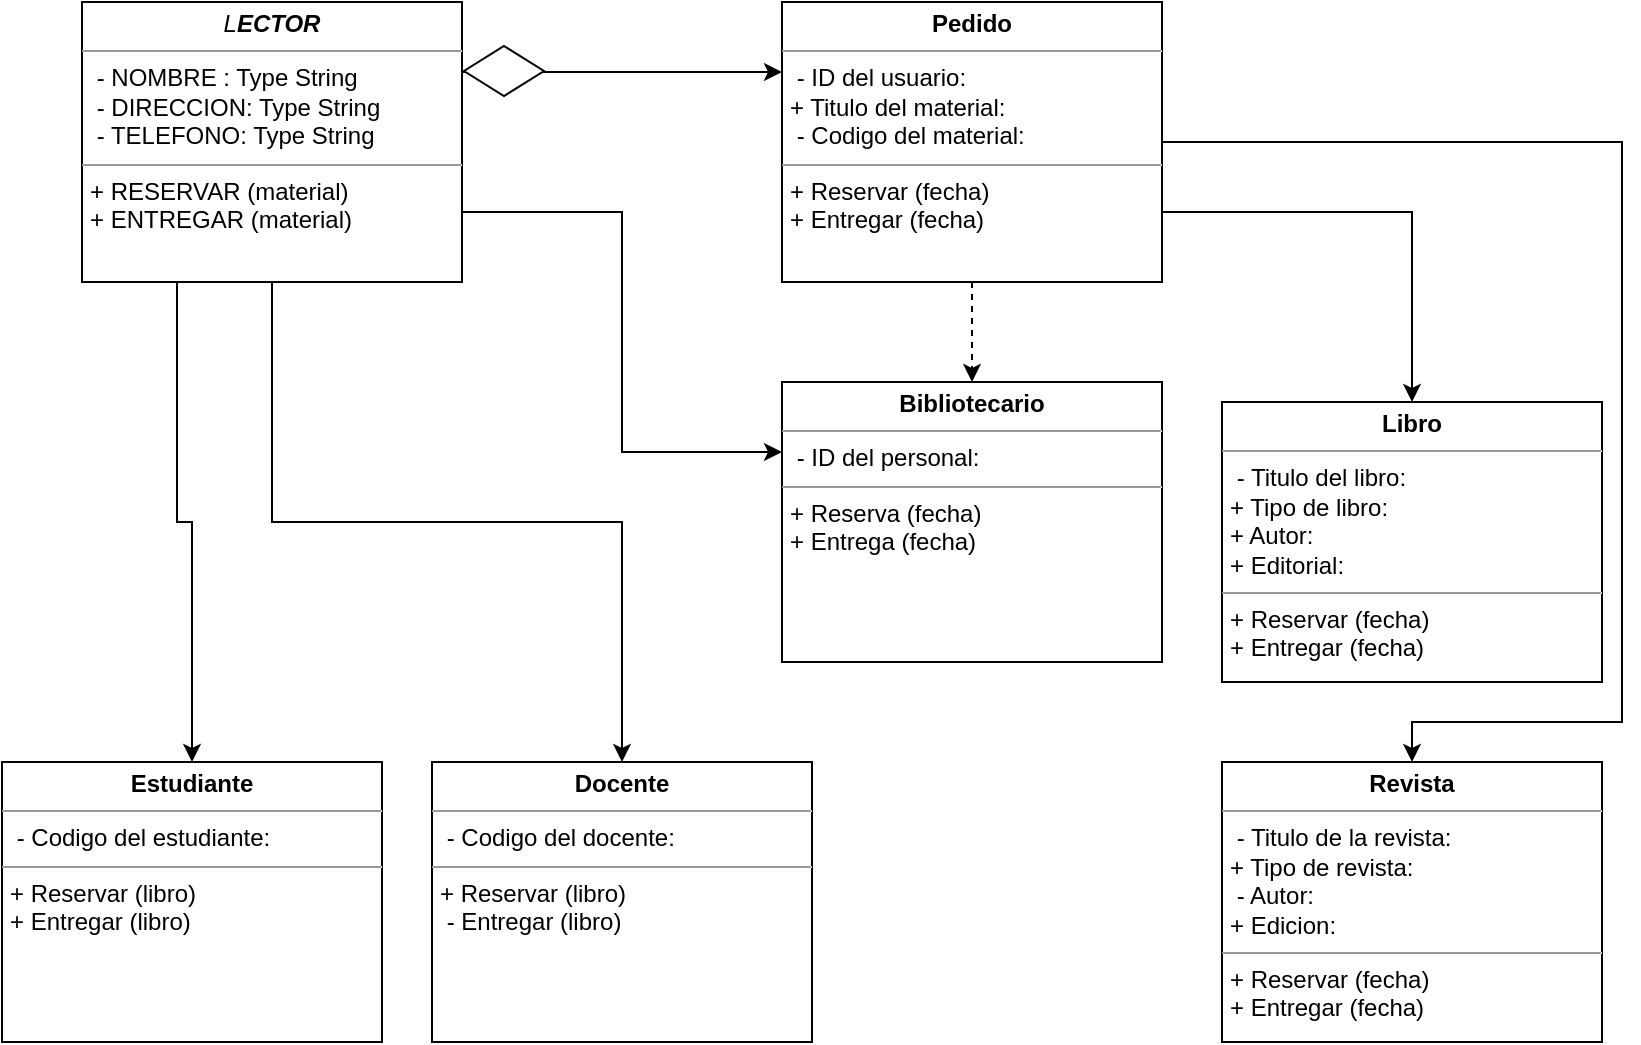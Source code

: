 <mxfile version="24.3.1" type="github">
  <diagram name="Page-1" id="c4acf3e9-155e-7222-9cf6-157b1a14988f">
    <mxGraphModel dx="992" dy="542" grid="1" gridSize="10" guides="1" tooltips="1" connect="1" arrows="1" fold="1" page="1" pageScale="1" pageWidth="850" pageHeight="1100" background="none" math="0" shadow="0">
      <root>
        <mxCell id="0" />
        <mxCell id="1" parent="0" />
        <mxCell id="i1IxZSkifvldB-vb_j6R-9" style="edgeStyle=orthogonalEdgeStyle;rounded=0;orthogonalLoop=1;jettySize=auto;html=1;exitX=0.5;exitY=1;exitDx=0;exitDy=0;entryX=0.5;entryY=0;entryDx=0;entryDy=0;dashed=1;" edge="1" parent="1" source="5d2195bd80daf111-15" target="5d2195bd80daf111-19">
          <mxGeometry relative="1" as="geometry" />
        </mxCell>
        <mxCell id="i1IxZSkifvldB-vb_j6R-10" style="edgeStyle=orthogonalEdgeStyle;rounded=0;orthogonalLoop=1;jettySize=auto;html=1;exitX=1;exitY=0.75;exitDx=0;exitDy=0;entryX=0.5;entryY=0;entryDx=0;entryDy=0;" edge="1" parent="1" source="5d2195bd80daf111-15" target="i1IxZSkifvldB-vb_j6R-2">
          <mxGeometry relative="1" as="geometry" />
        </mxCell>
        <mxCell id="i1IxZSkifvldB-vb_j6R-11" style="edgeStyle=orthogonalEdgeStyle;rounded=0;orthogonalLoop=1;jettySize=auto;html=1;exitX=1;exitY=0.5;exitDx=0;exitDy=0;entryX=0.5;entryY=0;entryDx=0;entryDy=0;" edge="1" parent="1" source="5d2195bd80daf111-15" target="i1IxZSkifvldB-vb_j6R-1">
          <mxGeometry relative="1" as="geometry">
            <Array as="points">
              <mxPoint x="830" y="120" />
              <mxPoint x="830" y="410" />
              <mxPoint x="725" y="410" />
            </Array>
          </mxGeometry>
        </mxCell>
        <mxCell id="5d2195bd80daf111-15" value="&lt;p style=&quot;margin:0px;margin-top:4px;text-align:center;&quot;&gt;&lt;b&gt;Pedido&lt;/b&gt;&lt;/p&gt;&lt;hr size=&quot;1&quot;&gt;&lt;p style=&quot;margin:0px;margin-left:4px;&quot;&gt;&amp;nbsp;- ID del usuario:&amp;nbsp;&lt;br&gt;+ Titulo del material:&lt;/p&gt;&lt;p style=&quot;margin:0px;margin-left:4px;&quot;&gt;&amp;nbsp;- Codigo del material:&lt;/p&gt;&lt;hr size=&quot;1&quot;&gt;&lt;p style=&quot;margin:0px;margin-left:4px;&quot;&gt;+ Reservar (fecha)&lt;br&gt;+ Entregar (fecha)&lt;/p&gt;" style="verticalAlign=top;align=left;overflow=fill;fontSize=12;fontFamily=Helvetica;html=1;rounded=0;shadow=0;comic=0;labelBackgroundColor=none;strokeWidth=1" parent="1" vertex="1">
          <mxGeometry x="410" y="50" width="190" height="140" as="geometry" />
        </mxCell>
        <mxCell id="i1IxZSkifvldB-vb_j6R-5" style="edgeStyle=orthogonalEdgeStyle;rounded=0;orthogonalLoop=1;jettySize=auto;html=1;exitX=0.25;exitY=1;exitDx=0;exitDy=0;entryX=0.5;entryY=0;entryDx=0;entryDy=0;" edge="1" parent="1" source="5d2195bd80daf111-18" target="i1IxZSkifvldB-vb_j6R-3">
          <mxGeometry relative="1" as="geometry" />
        </mxCell>
        <mxCell id="i1IxZSkifvldB-vb_j6R-6" style="edgeStyle=orthogonalEdgeStyle;rounded=0;orthogonalLoop=1;jettySize=auto;html=1;exitX=0.5;exitY=1;exitDx=0;exitDy=0;entryX=0.5;entryY=0;entryDx=0;entryDy=0;" edge="1" parent="1" source="5d2195bd80daf111-18" target="i1IxZSkifvldB-vb_j6R-4">
          <mxGeometry relative="1" as="geometry" />
        </mxCell>
        <mxCell id="i1IxZSkifvldB-vb_j6R-7" style="edgeStyle=orthogonalEdgeStyle;rounded=0;orthogonalLoop=1;jettySize=auto;html=1;exitX=1;exitY=0.75;exitDx=0;exitDy=0;entryX=0;entryY=0.25;entryDx=0;entryDy=0;" edge="1" parent="1" source="5d2195bd80daf111-18" target="5d2195bd80daf111-19">
          <mxGeometry relative="1" as="geometry" />
        </mxCell>
        <mxCell id="i1IxZSkifvldB-vb_j6R-8" style="edgeStyle=orthogonalEdgeStyle;rounded=0;orthogonalLoop=1;jettySize=auto;html=1;exitX=1;exitY=0.25;exitDx=0;exitDy=0;entryX=0;entryY=0.25;entryDx=0;entryDy=0;sourcePerimeterSpacing=0;" edge="1" parent="1" source="5d2195bd80daf111-18" target="5d2195bd80daf111-15">
          <mxGeometry relative="1" as="geometry" />
        </mxCell>
        <mxCell id="5d2195bd80daf111-18" value="&lt;p style=&quot;margin:0px;margin-top:4px;text-align:center;&quot;&gt;&lt;i&gt;L&lt;b&gt;ECTOR&lt;/b&gt;&lt;/i&gt;&lt;/p&gt;&lt;hr size=&quot;1&quot;&gt;&lt;p style=&quot;margin:0px;margin-left:4px;&quot;&gt;&amp;nbsp;- NOMBRE : Type String&lt;br&gt;&amp;nbsp;- DIRECCION: Type String&lt;/p&gt;&lt;p style=&quot;margin:0px;margin-left:4px;&quot;&gt;&amp;nbsp;- TELEFONO: Type String&lt;/p&gt;&lt;hr size=&quot;1&quot;&gt;&lt;p style=&quot;margin:0px;margin-left:4px;&quot;&gt;+ RESERVAR (material)&lt;br&gt;+ ENTREGAR (material)&lt;/p&gt;" style="verticalAlign=top;align=left;overflow=fill;fontSize=12;fontFamily=Helvetica;html=1;rounded=0;shadow=0;comic=0;labelBackgroundColor=none;strokeWidth=1" parent="1" vertex="1">
          <mxGeometry x="60" y="50" width="190" height="140" as="geometry" />
        </mxCell>
        <mxCell id="5d2195bd80daf111-19" value="&lt;p style=&quot;margin:0px;margin-top:4px;text-align:center;&quot;&gt;&lt;b&gt;Bibliotecario&lt;/b&gt;&lt;/p&gt;&lt;hr size=&quot;1&quot;&gt;&lt;p style=&quot;margin:0px;margin-left:4px;&quot;&gt;&amp;nbsp;- ID del personal:&amp;nbsp;&lt;br&gt;&lt;/p&gt;&lt;hr size=&quot;1&quot;&gt;&lt;p style=&quot;margin:0px;margin-left:4px;&quot;&gt;+ Reserva (fecha)&lt;br&gt;+ Entrega (fecha)&lt;/p&gt;" style="verticalAlign=top;align=left;overflow=fill;fontSize=12;fontFamily=Helvetica;html=1;rounded=0;shadow=0;comic=0;labelBackgroundColor=none;strokeWidth=1" parent="1" vertex="1">
          <mxGeometry x="410" y="240" width="190" height="140" as="geometry" />
        </mxCell>
        <mxCell id="i1IxZSkifvldB-vb_j6R-1" value="&lt;p style=&quot;margin:0px;margin-top:4px;text-align:center;&quot;&gt;&lt;b&gt;Revista&lt;/b&gt;&lt;/p&gt;&lt;hr size=&quot;1&quot;&gt;&lt;p style=&quot;margin:0px;margin-left:4px;&quot;&gt;&amp;nbsp;- Titulo de la revista:&lt;br&gt;+ Tipo de revista:&lt;/p&gt;&lt;p style=&quot;margin:0px;margin-left:4px;&quot;&gt;&amp;nbsp;- Autor:&lt;/p&gt;&lt;p style=&quot;margin:0px;margin-left:4px;&quot;&gt;+ Edicion:&lt;/p&gt;&lt;hr size=&quot;1&quot;&gt;&lt;p style=&quot;margin:0px;margin-left:4px;&quot;&gt;+ Reservar (fecha)&lt;/p&gt;&lt;p style=&quot;margin:0px;margin-left:4px;&quot;&gt;+ Entregar (fecha)&lt;/p&gt;" style="verticalAlign=top;align=left;overflow=fill;fontSize=12;fontFamily=Helvetica;html=1;rounded=0;shadow=0;comic=0;labelBackgroundColor=none;strokeWidth=1" vertex="1" parent="1">
          <mxGeometry x="630" y="430" width="190" height="140" as="geometry" />
        </mxCell>
        <mxCell id="i1IxZSkifvldB-vb_j6R-2" value="&lt;p style=&quot;margin:0px;margin-top:4px;text-align:center;&quot;&gt;&lt;b&gt;Libro&lt;/b&gt;&lt;/p&gt;&lt;hr size=&quot;1&quot;&gt;&lt;p style=&quot;margin:0px;margin-left:4px;&quot;&gt;&amp;nbsp;- Titulo del libro:&lt;br&gt;+ Tipo de libro:&lt;/p&gt;&lt;p style=&quot;margin:0px;margin-left:4px;&quot;&gt;+ Autor:&lt;/p&gt;&lt;p style=&quot;margin:0px;margin-left:4px;&quot;&gt;+ Editorial:&amp;nbsp;&lt;/p&gt;&lt;hr size=&quot;1&quot;&gt;&lt;p style=&quot;margin:0px;margin-left:4px;&quot;&gt;+ Reservar (fecha)&lt;/p&gt;&lt;p style=&quot;margin:0px;margin-left:4px;&quot;&gt;+ Entregar (fecha)&lt;/p&gt;" style="verticalAlign=top;align=left;overflow=fill;fontSize=12;fontFamily=Helvetica;html=1;rounded=0;shadow=0;comic=0;labelBackgroundColor=none;strokeWidth=1" vertex="1" parent="1">
          <mxGeometry x="630" y="250" width="190" height="140" as="geometry" />
        </mxCell>
        <mxCell id="i1IxZSkifvldB-vb_j6R-3" value="&lt;p style=&quot;margin:0px;margin-top:4px;text-align:center;&quot;&gt;&lt;b&gt;Estudiante&lt;/b&gt;&lt;/p&gt;&lt;hr size=&quot;1&quot;&gt;&lt;p style=&quot;margin:0px;margin-left:4px;&quot;&gt;&amp;nbsp;- Codigo del estudiante:&lt;/p&gt;&lt;hr size=&quot;1&quot;&gt;&lt;p style=&quot;margin:0px;margin-left:4px;&quot;&gt;+ Reservar (libro)&lt;/p&gt;&lt;p style=&quot;margin:0px;margin-left:4px;&quot;&gt;+ Entregar (libro)&lt;/p&gt;" style="verticalAlign=top;align=left;overflow=fill;fontSize=12;fontFamily=Helvetica;html=1;rounded=0;shadow=0;comic=0;labelBackgroundColor=none;strokeWidth=1" vertex="1" parent="1">
          <mxGeometry x="20" y="430" width="190" height="140" as="geometry" />
        </mxCell>
        <mxCell id="i1IxZSkifvldB-vb_j6R-4" value="&lt;p style=&quot;margin:0px;margin-top:4px;text-align:center;&quot;&gt;&lt;b&gt;Docente&lt;/b&gt;&lt;/p&gt;&lt;hr size=&quot;1&quot;&gt;&lt;p style=&quot;margin:0px;margin-left:4px;&quot;&gt;&amp;nbsp;- Codigo del docente:&lt;/p&gt;&lt;hr size=&quot;1&quot;&gt;&lt;p style=&quot;margin:0px;margin-left:4px;&quot;&gt;+ Reservar (libro)&lt;/p&gt;&lt;p style=&quot;margin:0px;margin-left:4px;&quot;&gt;&amp;nbsp;- Entregar (libro)&lt;/p&gt;" style="verticalAlign=top;align=left;overflow=fill;fontSize=12;fontFamily=Helvetica;html=1;rounded=0;shadow=0;comic=0;labelBackgroundColor=none;strokeWidth=1" vertex="1" parent="1">
          <mxGeometry x="235" y="430" width="190" height="140" as="geometry" />
        </mxCell>
        <mxCell id="i1IxZSkifvldB-vb_j6R-12" value="" style="rhombus;whiteSpace=wrap;html=1;" vertex="1" parent="1">
          <mxGeometry x="251" y="72" width="40" height="25" as="geometry" />
        </mxCell>
      </root>
    </mxGraphModel>
  </diagram>
</mxfile>

